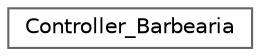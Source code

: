 digraph "Graphical Class Hierarchy"
{
 // LATEX_PDF_SIZE
  bgcolor="transparent";
  edge [fontname=Helvetica,fontsize=10,labelfontname=Helvetica,labelfontsize=10];
  node [fontname=Helvetica,fontsize=10,shape=box,height=0.2,width=0.4];
  rankdir="LR";
  Node0 [id="Node000000",label="Controller_Barbearia",height=0.2,width=0.4,color="grey40", fillcolor="white", style="filled",URL="$class_controller___barbearia.html",tooltip=" "];
}
